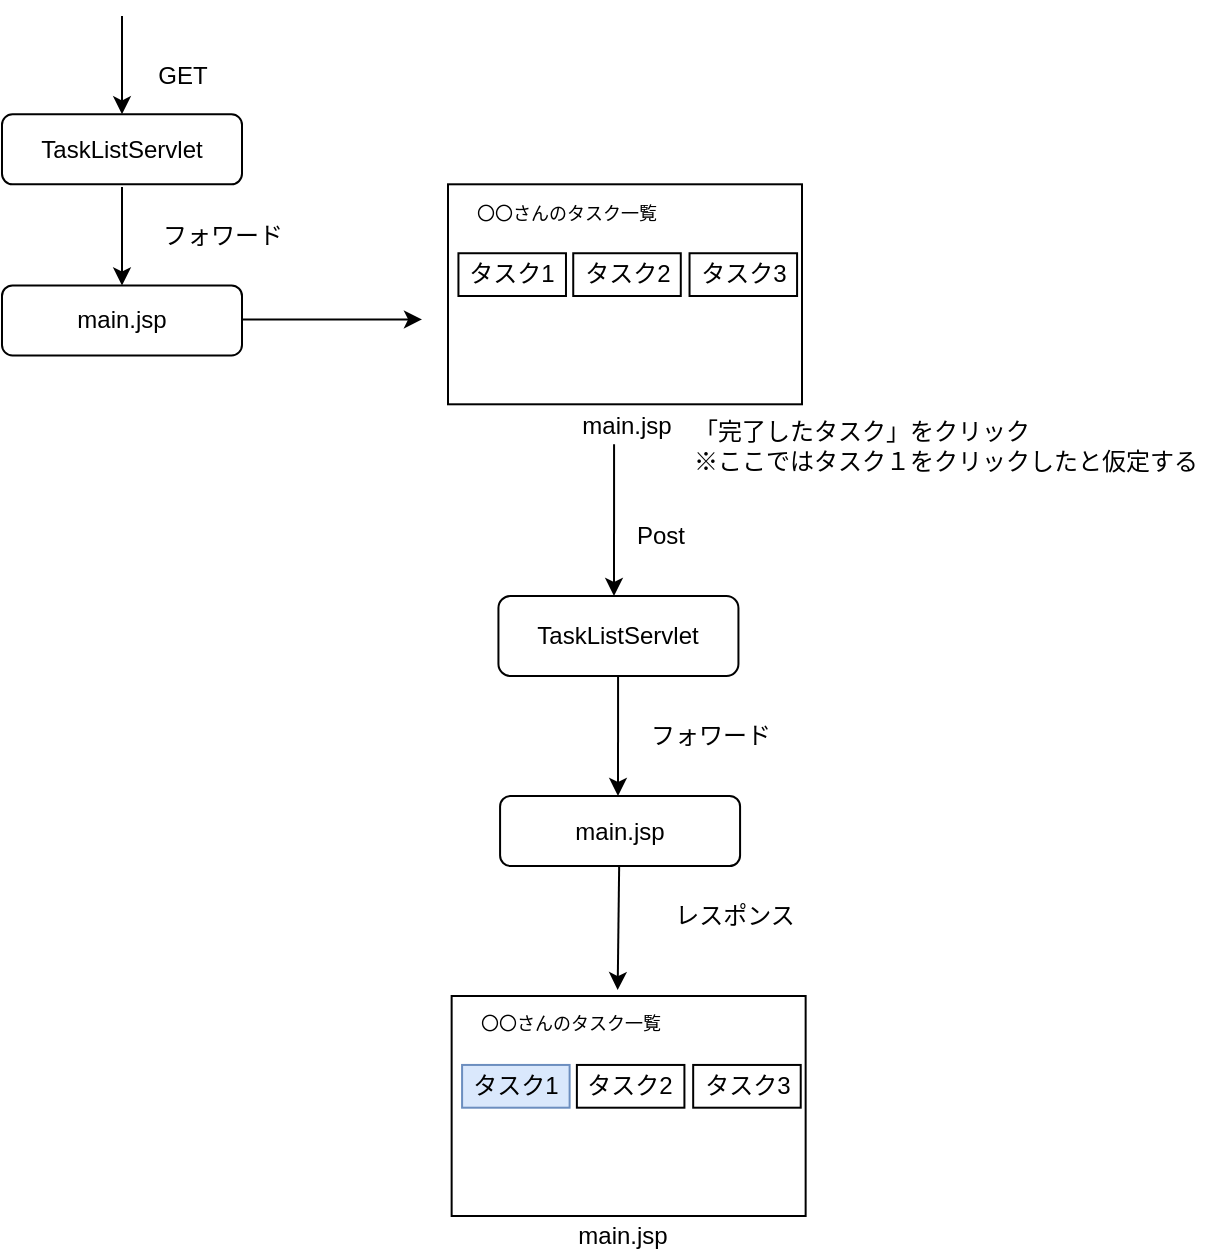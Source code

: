 <mxfile version="15.8.4" type="device"><diagram id="a2EADcX7i61zTvkXu8iN" name="Page-1"><mxGraphModel dx="868" dy="405" grid="1" gridSize="10" guides="1" tooltips="1" connect="1" arrows="1" fold="1" page="1" pageScale="1" pageWidth="827" pageHeight="1169" math="0" shadow="0"><root><mxCell id="0"/><mxCell id="1" parent="0"/><mxCell id="BQcJzQOYCnA3YdGYbXfx-169" value="main.jsp" style="text;html=1;align=center;verticalAlign=middle;resizable=0;points=[];autosize=1;strokeColor=none;fillColor=none;container=0;" parent="1" vertex="1"><mxGeometry x="342.003" y="225.15" width="60" height="20" as="geometry"/></mxCell><mxCell id="BQcJzQOYCnA3YdGYbXfx-235" value="" style="rounded=0;whiteSpace=wrap;html=1;fontFamily=Helvetica;fontSize=12;fontColor=rgba(0, 0, 0, 1);align=center;strokeColor=rgba(0, 0, 0, 1);fillColor=rgba(255, 255, 255, 1);container=0;" parent="1" vertex="1"><mxGeometry x="283" y="114.15" width="177" height="110" as="geometry"/></mxCell><mxCell id="BQcJzQOYCnA3YdGYbXfx-236" value="〇〇さんのタスク一覧" style="text;html=1;strokeColor=none;fillColor=none;align=center;verticalAlign=middle;whiteSpace=wrap;rounded=0;fontSize=9;container=0;" parent="1" vertex="1"><mxGeometry x="284.82" y="123.73" width="115.18" height="9.57" as="geometry"/></mxCell><mxCell id="BQcJzQOYCnA3YdGYbXfx-239" value="タスク1" style="rounded=0;whiteSpace=wrap;html=1;align=center;container=0;" parent="1" vertex="1"><mxGeometry x="288.22" y="148.62" width="53.77" height="21.38" as="geometry"/></mxCell><mxCell id="xRJqsCvasDpv0xpqY1mB-3" value="TaskListServlet" style="rounded=1;whiteSpace=wrap;html=1;" parent="1" vertex="1"><mxGeometry x="60" y="79.15" width="120" height="35" as="geometry"/></mxCell><mxCell id="xRJqsCvasDpv0xpqY1mB-4" value="" style="endArrow=classic;html=1;rounded=0;entryX=0.5;entryY=0;entryDx=0;entryDy=0;" parent="1" target="xRJqsCvasDpv0xpqY1mB-3" edge="1"><mxGeometry width="50" height="50" relative="1" as="geometry"><mxPoint x="120" y="30" as="sourcePoint"/><mxPoint x="120" y="70" as="targetPoint"/></mxGeometry></mxCell><mxCell id="xRJqsCvasDpv0xpqY1mB-5" value="GET" style="text;html=1;align=center;verticalAlign=middle;resizable=0;points=[];autosize=1;strokeColor=none;fillColor=none;" parent="1" vertex="1"><mxGeometry x="130" y="50" width="40" height="20" as="geometry"/></mxCell><mxCell id="xRJqsCvasDpv0xpqY1mB-6" value="main.jsp" style="rounded=1;whiteSpace=wrap;html=1;" parent="1" vertex="1"><mxGeometry x="60" y="164.71" width="120" height="35" as="geometry"/></mxCell><mxCell id="xRJqsCvasDpv0xpqY1mB-7" value="" style="endArrow=classic;html=1;rounded=0;entryX=0.5;entryY=0;entryDx=0;entryDy=0;" parent="1" target="xRJqsCvasDpv0xpqY1mB-6" edge="1"><mxGeometry width="50" height="50" relative="1" as="geometry"><mxPoint x="120" y="115.56" as="sourcePoint"/><mxPoint x="120" y="155.56" as="targetPoint"/></mxGeometry></mxCell><mxCell id="xRJqsCvasDpv0xpqY1mB-9" value="フォワード" style="text;html=1;align=center;verticalAlign=middle;resizable=0;points=[];autosize=1;strokeColor=none;fillColor=none;" parent="1" vertex="1"><mxGeometry x="130" y="130" width="80" height="20" as="geometry"/></mxCell><mxCell id="xRJqsCvasDpv0xpqY1mB-10" value="" style="endArrow=classic;html=1;rounded=0;" parent="1" edge="1"><mxGeometry width="50" height="50" relative="1" as="geometry"><mxPoint x="180" y="181.71" as="sourcePoint"/><mxPoint x="270" y="181.71" as="targetPoint"/></mxGeometry></mxCell><mxCell id="xRJqsCvasDpv0xpqY1mB-11" value="タスク2" style="rounded=0;whiteSpace=wrap;html=1;align=center;container=0;" parent="1" vertex="1"><mxGeometry x="345.62" y="148.62" width="53.77" height="21.38" as="geometry"/></mxCell><mxCell id="xRJqsCvasDpv0xpqY1mB-12" value="タスク3" style="rounded=0;whiteSpace=wrap;html=1;align=center;container=0;" parent="1" vertex="1"><mxGeometry x="403.77" y="148.62" width="53.77" height="21.38" as="geometry"/></mxCell><mxCell id="xRJqsCvasDpv0xpqY1mB-13" value="main.jsp" style="text;html=1;align=center;verticalAlign=middle;resizable=0;points=[];autosize=1;strokeColor=none;fillColor=none;container=0;" parent="1" vertex="1"><mxGeometry x="339.823" y="630.0" width="60" height="20" as="geometry"/></mxCell><mxCell id="xRJqsCvasDpv0xpqY1mB-14" value="" style="rounded=0;whiteSpace=wrap;html=1;fontFamily=Helvetica;fontSize=12;fontColor=rgba(0, 0, 0, 1);align=center;strokeColor=rgba(0, 0, 0, 1);fillColor=rgba(255, 255, 255, 1);container=0;" parent="1" vertex="1"><mxGeometry x="284.82" y="520" width="177" height="110" as="geometry"/></mxCell><mxCell id="xRJqsCvasDpv0xpqY1mB-15" value="〇〇さんのタスク一覧" style="text;html=1;strokeColor=none;fillColor=none;align=center;verticalAlign=middle;whiteSpace=wrap;rounded=0;fontSize=9;container=0;" parent="1" vertex="1"><mxGeometry x="286.64" y="529.58" width="115.18" height="9.57" as="geometry"/></mxCell><mxCell id="xRJqsCvasDpv0xpqY1mB-16" value="タスク1" style="rounded=0;whiteSpace=wrap;html=1;align=center;container=0;fillColor=#dae8fc;strokeColor=#6c8ebf;" parent="1" vertex="1"><mxGeometry x="290.04" y="554.47" width="53.77" height="21.38" as="geometry"/></mxCell><mxCell id="xRJqsCvasDpv0xpqY1mB-17" value="タスク2" style="rounded=0;whiteSpace=wrap;html=1;align=center;container=0;" parent="1" vertex="1"><mxGeometry x="347.44" y="554.47" width="53.77" height="21.38" as="geometry"/></mxCell><mxCell id="xRJqsCvasDpv0xpqY1mB-18" value="タスク3" style="rounded=0;whiteSpace=wrap;html=1;align=center;container=0;" parent="1" vertex="1"><mxGeometry x="405.59" y="554.47" width="53.77" height="21.38" as="geometry"/></mxCell><mxCell id="xRJqsCvasDpv0xpqY1mB-19" value="「完了したタスク」をクリック&lt;br&gt;※ここではタスク１をクリックしたと仮定する" style="text;html=1;align=left;verticalAlign=middle;resizable=0;points=[];autosize=1;strokeColor=none;fillColor=none;" parent="1" vertex="1"><mxGeometry x="403.77" y="230" width="270" height="30" as="geometry"/></mxCell><mxCell id="xRJqsCvasDpv0xpqY1mB-20" value="" style="endArrow=classic;html=1;rounded=0;" parent="1" edge="1"><mxGeometry width="50" height="50" relative="1" as="geometry"><mxPoint x="366.04" y="244.15" as="sourcePoint"/><mxPoint x="366" y="320" as="targetPoint"/></mxGeometry></mxCell><mxCell id="xRJqsCvasDpv0xpqY1mB-21" value="Post" style="text;html=1;align=center;verticalAlign=middle;resizable=0;points=[];autosize=1;strokeColor=none;fillColor=none;" parent="1" vertex="1"><mxGeometry x="368.99" y="280" width="40" height="20" as="geometry"/></mxCell><mxCell id="xRJqsCvasDpv0xpqY1mB-22" value="TaskListServlet" style="rounded=1;whiteSpace=wrap;html=1;align=center;" parent="1" vertex="1"><mxGeometry x="308.22" y="320" width="120" height="40" as="geometry"/></mxCell><mxCell id="xRJqsCvasDpv0xpqY1mB-24" value="" style="endArrow=classic;html=1;rounded=0;" parent="1" edge="1"><mxGeometry width="50" height="50" relative="1" as="geometry"><mxPoint x="368.04" y="360" as="sourcePoint"/><mxPoint x="368" y="420" as="targetPoint"/></mxGeometry></mxCell><mxCell id="xRJqsCvasDpv0xpqY1mB-25" value="フォワード" style="text;html=1;align=center;verticalAlign=middle;resizable=0;points=[];autosize=1;strokeColor=none;fillColor=none;" parent="1" vertex="1"><mxGeometry x="374" y="380" width="80" height="20" as="geometry"/></mxCell><mxCell id="xRJqsCvasDpv0xpqY1mB-26" value="main.jsp" style="rounded=1;whiteSpace=wrap;html=1;" parent="1" vertex="1"><mxGeometry x="309.04" y="420" width="120" height="35" as="geometry"/></mxCell><mxCell id="xRJqsCvasDpv0xpqY1mB-27" value="" style="endArrow=classic;html=1;rounded=0;entryX=0.469;entryY=-0.027;entryDx=0;entryDy=0;entryPerimeter=0;" parent="1" target="xRJqsCvasDpv0xpqY1mB-14" edge="1"><mxGeometry width="50" height="50" relative="1" as="geometry"><mxPoint x="368.58" y="455" as="sourcePoint"/><mxPoint x="368.54" y="500.85" as="targetPoint"/></mxGeometry></mxCell><mxCell id="xRJqsCvasDpv0xpqY1mB-28" value="レスポンス" style="text;html=1;align=center;verticalAlign=middle;resizable=0;points=[];autosize=1;strokeColor=none;fillColor=none;" parent="1" vertex="1"><mxGeometry x="386.04" y="470" width="80" height="20" as="geometry"/></mxCell></root></mxGraphModel></diagram></mxfile>